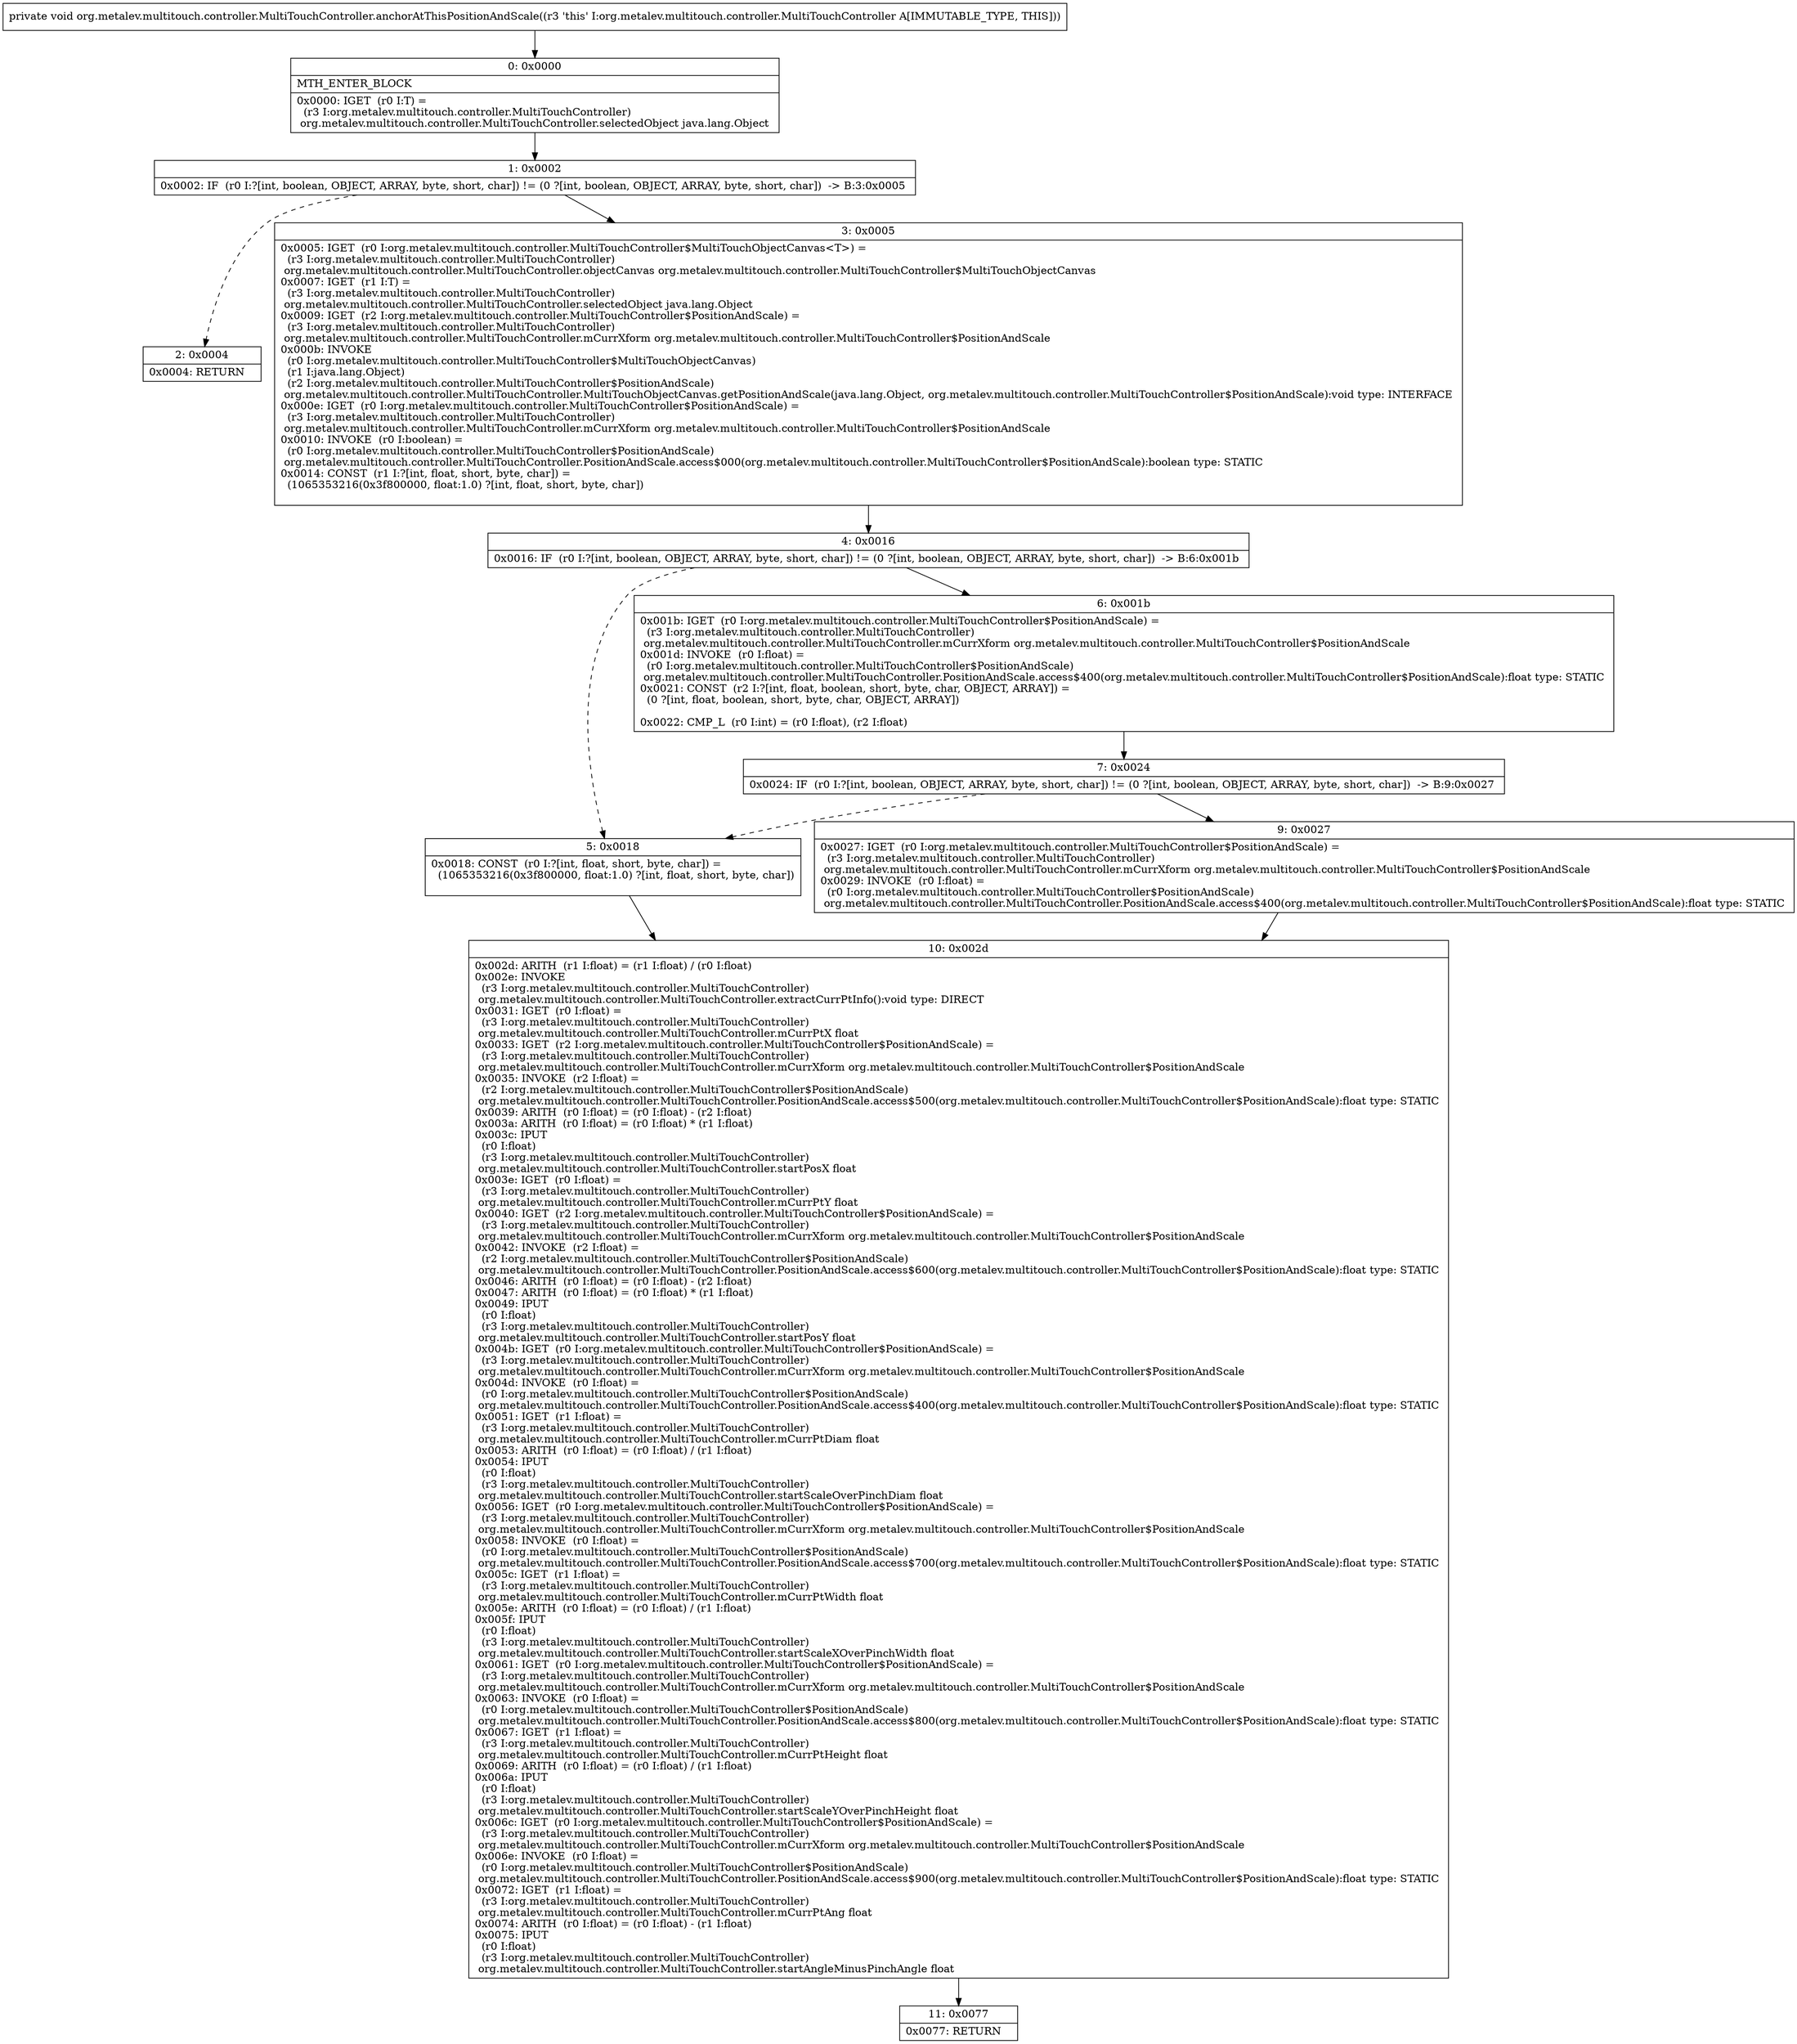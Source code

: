 digraph "CFG fororg.metalev.multitouch.controller.MultiTouchController.anchorAtThisPositionAndScale()V" {
Node_0 [shape=record,label="{0\:\ 0x0000|MTH_ENTER_BLOCK\l|0x0000: IGET  (r0 I:T) = \l  (r3 I:org.metalev.multitouch.controller.MultiTouchController)\l org.metalev.multitouch.controller.MultiTouchController.selectedObject java.lang.Object \l}"];
Node_1 [shape=record,label="{1\:\ 0x0002|0x0002: IF  (r0 I:?[int, boolean, OBJECT, ARRAY, byte, short, char]) != (0 ?[int, boolean, OBJECT, ARRAY, byte, short, char])  \-\> B:3:0x0005 \l}"];
Node_2 [shape=record,label="{2\:\ 0x0004|0x0004: RETURN   \l}"];
Node_3 [shape=record,label="{3\:\ 0x0005|0x0005: IGET  (r0 I:org.metalev.multitouch.controller.MultiTouchController$MultiTouchObjectCanvas\<T\>) = \l  (r3 I:org.metalev.multitouch.controller.MultiTouchController)\l org.metalev.multitouch.controller.MultiTouchController.objectCanvas org.metalev.multitouch.controller.MultiTouchController$MultiTouchObjectCanvas \l0x0007: IGET  (r1 I:T) = \l  (r3 I:org.metalev.multitouch.controller.MultiTouchController)\l org.metalev.multitouch.controller.MultiTouchController.selectedObject java.lang.Object \l0x0009: IGET  (r2 I:org.metalev.multitouch.controller.MultiTouchController$PositionAndScale) = \l  (r3 I:org.metalev.multitouch.controller.MultiTouchController)\l org.metalev.multitouch.controller.MultiTouchController.mCurrXform org.metalev.multitouch.controller.MultiTouchController$PositionAndScale \l0x000b: INVOKE  \l  (r0 I:org.metalev.multitouch.controller.MultiTouchController$MultiTouchObjectCanvas)\l  (r1 I:java.lang.Object)\l  (r2 I:org.metalev.multitouch.controller.MultiTouchController$PositionAndScale)\l org.metalev.multitouch.controller.MultiTouchController.MultiTouchObjectCanvas.getPositionAndScale(java.lang.Object, org.metalev.multitouch.controller.MultiTouchController$PositionAndScale):void type: INTERFACE \l0x000e: IGET  (r0 I:org.metalev.multitouch.controller.MultiTouchController$PositionAndScale) = \l  (r3 I:org.metalev.multitouch.controller.MultiTouchController)\l org.metalev.multitouch.controller.MultiTouchController.mCurrXform org.metalev.multitouch.controller.MultiTouchController$PositionAndScale \l0x0010: INVOKE  (r0 I:boolean) = \l  (r0 I:org.metalev.multitouch.controller.MultiTouchController$PositionAndScale)\l org.metalev.multitouch.controller.MultiTouchController.PositionAndScale.access$000(org.metalev.multitouch.controller.MultiTouchController$PositionAndScale):boolean type: STATIC \l0x0014: CONST  (r1 I:?[int, float, short, byte, char]) = \l  (1065353216(0x3f800000, float:1.0) ?[int, float, short, byte, char])\l \l}"];
Node_4 [shape=record,label="{4\:\ 0x0016|0x0016: IF  (r0 I:?[int, boolean, OBJECT, ARRAY, byte, short, char]) != (0 ?[int, boolean, OBJECT, ARRAY, byte, short, char])  \-\> B:6:0x001b \l}"];
Node_5 [shape=record,label="{5\:\ 0x0018|0x0018: CONST  (r0 I:?[int, float, short, byte, char]) = \l  (1065353216(0x3f800000, float:1.0) ?[int, float, short, byte, char])\l \l}"];
Node_6 [shape=record,label="{6\:\ 0x001b|0x001b: IGET  (r0 I:org.metalev.multitouch.controller.MultiTouchController$PositionAndScale) = \l  (r3 I:org.metalev.multitouch.controller.MultiTouchController)\l org.metalev.multitouch.controller.MultiTouchController.mCurrXform org.metalev.multitouch.controller.MultiTouchController$PositionAndScale \l0x001d: INVOKE  (r0 I:float) = \l  (r0 I:org.metalev.multitouch.controller.MultiTouchController$PositionAndScale)\l org.metalev.multitouch.controller.MultiTouchController.PositionAndScale.access$400(org.metalev.multitouch.controller.MultiTouchController$PositionAndScale):float type: STATIC \l0x0021: CONST  (r2 I:?[int, float, boolean, short, byte, char, OBJECT, ARRAY]) = \l  (0 ?[int, float, boolean, short, byte, char, OBJECT, ARRAY])\l \l0x0022: CMP_L  (r0 I:int) = (r0 I:float), (r2 I:float) \l}"];
Node_7 [shape=record,label="{7\:\ 0x0024|0x0024: IF  (r0 I:?[int, boolean, OBJECT, ARRAY, byte, short, char]) != (0 ?[int, boolean, OBJECT, ARRAY, byte, short, char])  \-\> B:9:0x0027 \l}"];
Node_9 [shape=record,label="{9\:\ 0x0027|0x0027: IGET  (r0 I:org.metalev.multitouch.controller.MultiTouchController$PositionAndScale) = \l  (r3 I:org.metalev.multitouch.controller.MultiTouchController)\l org.metalev.multitouch.controller.MultiTouchController.mCurrXform org.metalev.multitouch.controller.MultiTouchController$PositionAndScale \l0x0029: INVOKE  (r0 I:float) = \l  (r0 I:org.metalev.multitouch.controller.MultiTouchController$PositionAndScale)\l org.metalev.multitouch.controller.MultiTouchController.PositionAndScale.access$400(org.metalev.multitouch.controller.MultiTouchController$PositionAndScale):float type: STATIC \l}"];
Node_10 [shape=record,label="{10\:\ 0x002d|0x002d: ARITH  (r1 I:float) = (r1 I:float) \/ (r0 I:float) \l0x002e: INVOKE  \l  (r3 I:org.metalev.multitouch.controller.MultiTouchController)\l org.metalev.multitouch.controller.MultiTouchController.extractCurrPtInfo():void type: DIRECT \l0x0031: IGET  (r0 I:float) = \l  (r3 I:org.metalev.multitouch.controller.MultiTouchController)\l org.metalev.multitouch.controller.MultiTouchController.mCurrPtX float \l0x0033: IGET  (r2 I:org.metalev.multitouch.controller.MultiTouchController$PositionAndScale) = \l  (r3 I:org.metalev.multitouch.controller.MultiTouchController)\l org.metalev.multitouch.controller.MultiTouchController.mCurrXform org.metalev.multitouch.controller.MultiTouchController$PositionAndScale \l0x0035: INVOKE  (r2 I:float) = \l  (r2 I:org.metalev.multitouch.controller.MultiTouchController$PositionAndScale)\l org.metalev.multitouch.controller.MultiTouchController.PositionAndScale.access$500(org.metalev.multitouch.controller.MultiTouchController$PositionAndScale):float type: STATIC \l0x0039: ARITH  (r0 I:float) = (r0 I:float) \- (r2 I:float) \l0x003a: ARITH  (r0 I:float) = (r0 I:float) * (r1 I:float) \l0x003c: IPUT  \l  (r0 I:float)\l  (r3 I:org.metalev.multitouch.controller.MultiTouchController)\l org.metalev.multitouch.controller.MultiTouchController.startPosX float \l0x003e: IGET  (r0 I:float) = \l  (r3 I:org.metalev.multitouch.controller.MultiTouchController)\l org.metalev.multitouch.controller.MultiTouchController.mCurrPtY float \l0x0040: IGET  (r2 I:org.metalev.multitouch.controller.MultiTouchController$PositionAndScale) = \l  (r3 I:org.metalev.multitouch.controller.MultiTouchController)\l org.metalev.multitouch.controller.MultiTouchController.mCurrXform org.metalev.multitouch.controller.MultiTouchController$PositionAndScale \l0x0042: INVOKE  (r2 I:float) = \l  (r2 I:org.metalev.multitouch.controller.MultiTouchController$PositionAndScale)\l org.metalev.multitouch.controller.MultiTouchController.PositionAndScale.access$600(org.metalev.multitouch.controller.MultiTouchController$PositionAndScale):float type: STATIC \l0x0046: ARITH  (r0 I:float) = (r0 I:float) \- (r2 I:float) \l0x0047: ARITH  (r0 I:float) = (r0 I:float) * (r1 I:float) \l0x0049: IPUT  \l  (r0 I:float)\l  (r3 I:org.metalev.multitouch.controller.MultiTouchController)\l org.metalev.multitouch.controller.MultiTouchController.startPosY float \l0x004b: IGET  (r0 I:org.metalev.multitouch.controller.MultiTouchController$PositionAndScale) = \l  (r3 I:org.metalev.multitouch.controller.MultiTouchController)\l org.metalev.multitouch.controller.MultiTouchController.mCurrXform org.metalev.multitouch.controller.MultiTouchController$PositionAndScale \l0x004d: INVOKE  (r0 I:float) = \l  (r0 I:org.metalev.multitouch.controller.MultiTouchController$PositionAndScale)\l org.metalev.multitouch.controller.MultiTouchController.PositionAndScale.access$400(org.metalev.multitouch.controller.MultiTouchController$PositionAndScale):float type: STATIC \l0x0051: IGET  (r1 I:float) = \l  (r3 I:org.metalev.multitouch.controller.MultiTouchController)\l org.metalev.multitouch.controller.MultiTouchController.mCurrPtDiam float \l0x0053: ARITH  (r0 I:float) = (r0 I:float) \/ (r1 I:float) \l0x0054: IPUT  \l  (r0 I:float)\l  (r3 I:org.metalev.multitouch.controller.MultiTouchController)\l org.metalev.multitouch.controller.MultiTouchController.startScaleOverPinchDiam float \l0x0056: IGET  (r0 I:org.metalev.multitouch.controller.MultiTouchController$PositionAndScale) = \l  (r3 I:org.metalev.multitouch.controller.MultiTouchController)\l org.metalev.multitouch.controller.MultiTouchController.mCurrXform org.metalev.multitouch.controller.MultiTouchController$PositionAndScale \l0x0058: INVOKE  (r0 I:float) = \l  (r0 I:org.metalev.multitouch.controller.MultiTouchController$PositionAndScale)\l org.metalev.multitouch.controller.MultiTouchController.PositionAndScale.access$700(org.metalev.multitouch.controller.MultiTouchController$PositionAndScale):float type: STATIC \l0x005c: IGET  (r1 I:float) = \l  (r3 I:org.metalev.multitouch.controller.MultiTouchController)\l org.metalev.multitouch.controller.MultiTouchController.mCurrPtWidth float \l0x005e: ARITH  (r0 I:float) = (r0 I:float) \/ (r1 I:float) \l0x005f: IPUT  \l  (r0 I:float)\l  (r3 I:org.metalev.multitouch.controller.MultiTouchController)\l org.metalev.multitouch.controller.MultiTouchController.startScaleXOverPinchWidth float \l0x0061: IGET  (r0 I:org.metalev.multitouch.controller.MultiTouchController$PositionAndScale) = \l  (r3 I:org.metalev.multitouch.controller.MultiTouchController)\l org.metalev.multitouch.controller.MultiTouchController.mCurrXform org.metalev.multitouch.controller.MultiTouchController$PositionAndScale \l0x0063: INVOKE  (r0 I:float) = \l  (r0 I:org.metalev.multitouch.controller.MultiTouchController$PositionAndScale)\l org.metalev.multitouch.controller.MultiTouchController.PositionAndScale.access$800(org.metalev.multitouch.controller.MultiTouchController$PositionAndScale):float type: STATIC \l0x0067: IGET  (r1 I:float) = \l  (r3 I:org.metalev.multitouch.controller.MultiTouchController)\l org.metalev.multitouch.controller.MultiTouchController.mCurrPtHeight float \l0x0069: ARITH  (r0 I:float) = (r0 I:float) \/ (r1 I:float) \l0x006a: IPUT  \l  (r0 I:float)\l  (r3 I:org.metalev.multitouch.controller.MultiTouchController)\l org.metalev.multitouch.controller.MultiTouchController.startScaleYOverPinchHeight float \l0x006c: IGET  (r0 I:org.metalev.multitouch.controller.MultiTouchController$PositionAndScale) = \l  (r3 I:org.metalev.multitouch.controller.MultiTouchController)\l org.metalev.multitouch.controller.MultiTouchController.mCurrXform org.metalev.multitouch.controller.MultiTouchController$PositionAndScale \l0x006e: INVOKE  (r0 I:float) = \l  (r0 I:org.metalev.multitouch.controller.MultiTouchController$PositionAndScale)\l org.metalev.multitouch.controller.MultiTouchController.PositionAndScale.access$900(org.metalev.multitouch.controller.MultiTouchController$PositionAndScale):float type: STATIC \l0x0072: IGET  (r1 I:float) = \l  (r3 I:org.metalev.multitouch.controller.MultiTouchController)\l org.metalev.multitouch.controller.MultiTouchController.mCurrPtAng float \l0x0074: ARITH  (r0 I:float) = (r0 I:float) \- (r1 I:float) \l0x0075: IPUT  \l  (r0 I:float)\l  (r3 I:org.metalev.multitouch.controller.MultiTouchController)\l org.metalev.multitouch.controller.MultiTouchController.startAngleMinusPinchAngle float \l}"];
Node_11 [shape=record,label="{11\:\ 0x0077|0x0077: RETURN   \l}"];
MethodNode[shape=record,label="{private void org.metalev.multitouch.controller.MultiTouchController.anchorAtThisPositionAndScale((r3 'this' I:org.metalev.multitouch.controller.MultiTouchController A[IMMUTABLE_TYPE, THIS])) }"];
MethodNode -> Node_0;
Node_0 -> Node_1;
Node_1 -> Node_2[style=dashed];
Node_1 -> Node_3;
Node_3 -> Node_4;
Node_4 -> Node_5[style=dashed];
Node_4 -> Node_6;
Node_5 -> Node_10;
Node_6 -> Node_7;
Node_7 -> Node_9;
Node_7 -> Node_5[style=dashed];
Node_9 -> Node_10;
Node_10 -> Node_11;
}

